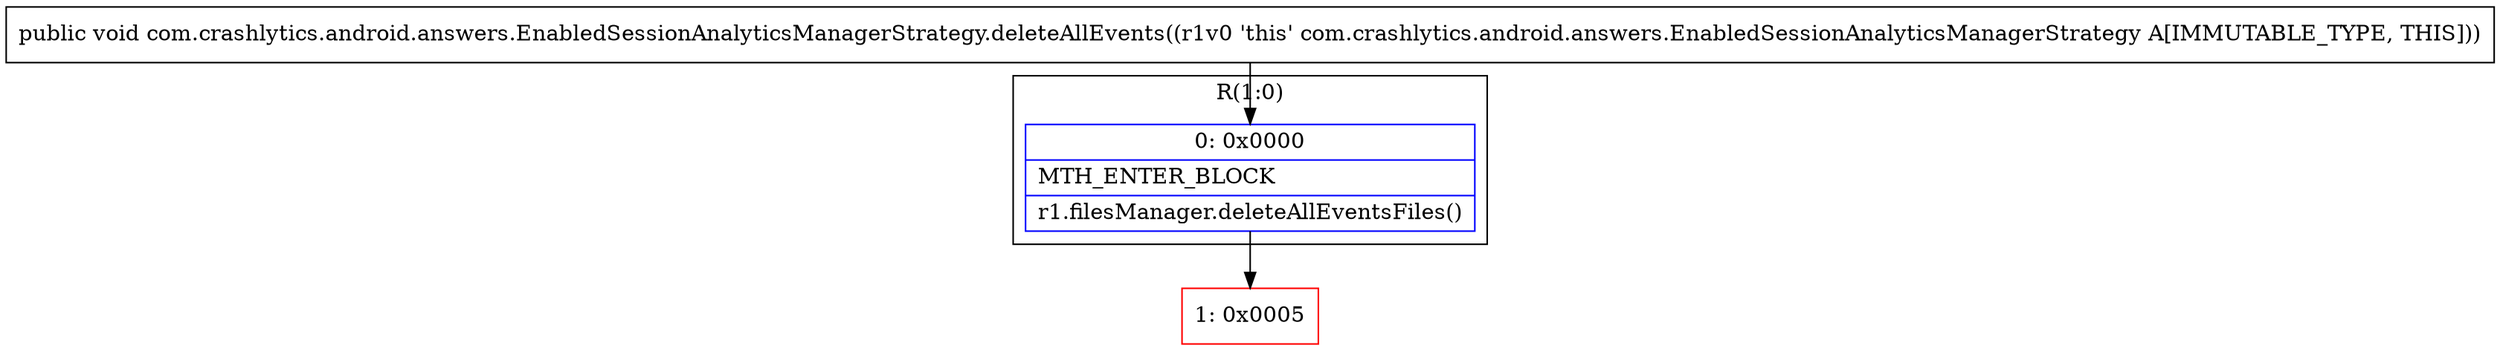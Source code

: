 digraph "CFG forcom.crashlytics.android.answers.EnabledSessionAnalyticsManagerStrategy.deleteAllEvents()V" {
subgraph cluster_Region_99763346 {
label = "R(1:0)";
node [shape=record,color=blue];
Node_0 [shape=record,label="{0\:\ 0x0000|MTH_ENTER_BLOCK\l|r1.filesManager.deleteAllEventsFiles()\l}"];
}
Node_1 [shape=record,color=red,label="{1\:\ 0x0005}"];
MethodNode[shape=record,label="{public void com.crashlytics.android.answers.EnabledSessionAnalyticsManagerStrategy.deleteAllEvents((r1v0 'this' com.crashlytics.android.answers.EnabledSessionAnalyticsManagerStrategy A[IMMUTABLE_TYPE, THIS])) }"];
MethodNode -> Node_0;
Node_0 -> Node_1;
}

